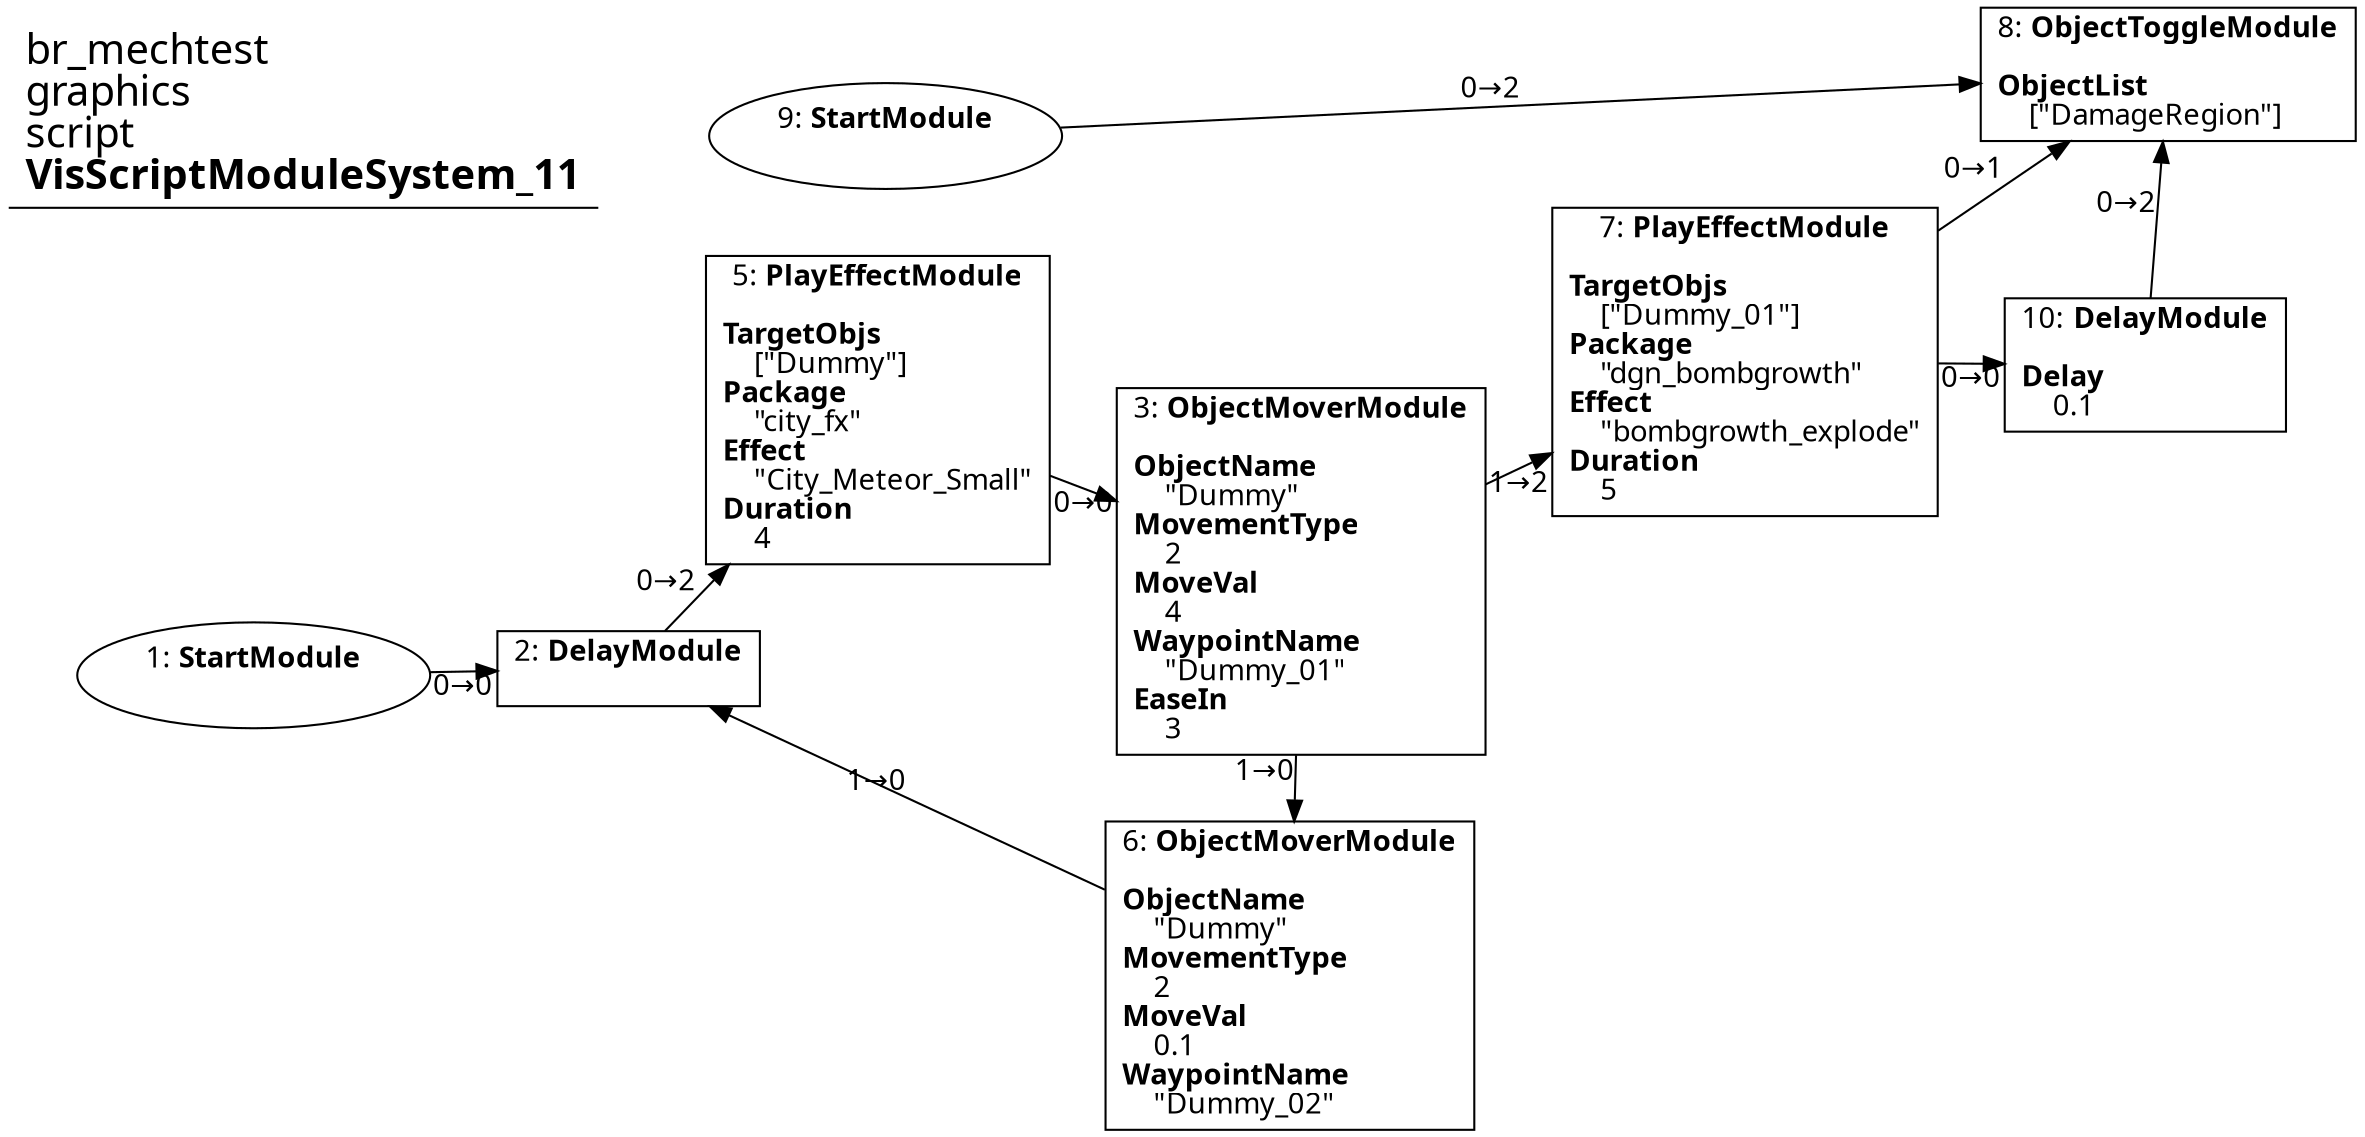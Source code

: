 digraph {
    layout = fdp;
    overlap = prism;
    sep = "+16";
    splines = spline;

    node [ shape = box ];

    graph [ fontname = "Segoe UI" ];
    node [ fontname = "Segoe UI" ];
    edge [ fontname = "Segoe UI" ];

    1 [ label = <1: <b>StartModule</b><br/><br/>> ];
    1 [ shape = oval ]
    1 [ pos = "0.25800002,-0.27800003!" ];
    1 -> 2 [ label = "0→0" ];

    2 [ label = <2: <b>DelayModule</b><br/><br/>> ];
    2 [ pos = "0.49400002,-0.27800003!" ];
    2 -> 5 [ label = "0→2" ];

    3 [ label = <3: <b>ObjectMoverModule</b><br/><br/><b>ObjectName</b><br align="left"/>    &quot;Dummy&quot;<br align="left"/><b>MovementType</b><br align="left"/>    2<br align="left"/><b>MoveVal</b><br align="left"/>    4<br align="left"/><b>WaypointName</b><br align="left"/>    &quot;Dummy_01&quot;<br align="left"/><b>EaseIn</b><br align="left"/>    3<br align="left"/>> ];
    3 [ pos = "1.0710001,-0.14400001!" ];
    3 -> 6 [ label = "1→0" ];
    3 -> 7 [ label = "1→2" ];

    5 [ label = <5: <b>PlayEffectModule</b><br/><br/><b>TargetObjs</b><br align="left"/>    [&quot;Dummy&quot;]<br align="left"/><b>Package</b><br align="left"/>    &quot;city_fx&quot;<br align="left"/><b>Effect</b><br align="left"/>    &quot;City_Meteor_Small&quot;<br align="left"/><b>Duration</b><br align="left"/>    4<br align="left"/>> ];
    5 [ pos = "0.878,-0.072000004!" ];
    5 -> 3 [ label = "0→0" ];

    6 [ label = <6: <b>ObjectMoverModule</b><br/><br/><b>ObjectName</b><br align="left"/>    &quot;Dummy&quot;<br align="left"/><b>MovementType</b><br align="left"/>    2<br align="left"/><b>MoveVal</b><br align="left"/>    0.1<br align="left"/><b>WaypointName</b><br align="left"/>    &quot;Dummy_02&quot;<br align="left"/>> ];
    6 [ pos = "1.069,-0.41000003!" ];
    6 -> 2 [ label = "1→0" ];

    7 [ label = <7: <b>PlayEffectModule</b><br/><br/><b>TargetObjs</b><br align="left"/>    [&quot;Dummy_01&quot;]<br align="left"/><b>Package</b><br align="left"/>    &quot;dgn_bombgrowth&quot;<br align="left"/><b>Effect</b><br align="left"/>    &quot;bombgrowth_explode&quot;<br align="left"/><b>Duration</b><br align="left"/>    5<br align="left"/>> ];
    7 [ pos = "1.327,-0.028!" ];
    7 -> 8 [ label = "0→1" ];
    7 -> 10 [ label = "0→0" ];

    8 [ label = <8: <b>ObjectToggleModule</b><br/><br/><b>ObjectList</b><br align="left"/>    [&quot;DamageRegion&quot;]<br align="left"/>> ];
    8 [ pos = "1.7060001,0.20400001!" ];

    9 [ label = <9: <b>StartModule</b><br/><br/>> ];
    9 [ shape = oval ]
    9 [ pos = "0.85,0.15300001!" ];
    9 -> 8 [ label = "0→2" ];

    10 [ label = <10: <b>DelayModule</b><br/><br/><b>Delay</b><br align="left"/>    0.1<br align="left"/>> ];
    10 [ pos = "1.5170001,-0.028!" ];
    10 -> 8 [ label = "0→2" ];

    title [ pos = "0.257,0.20500001!" ];
    title [ shape = underline ];
    title [ label = <<font point-size="20">br_mechtest<br align="left"/>graphics<br align="left"/>script<br align="left"/><b>VisScriptModuleSystem_11</b><br align="left"/></font>> ];
}

